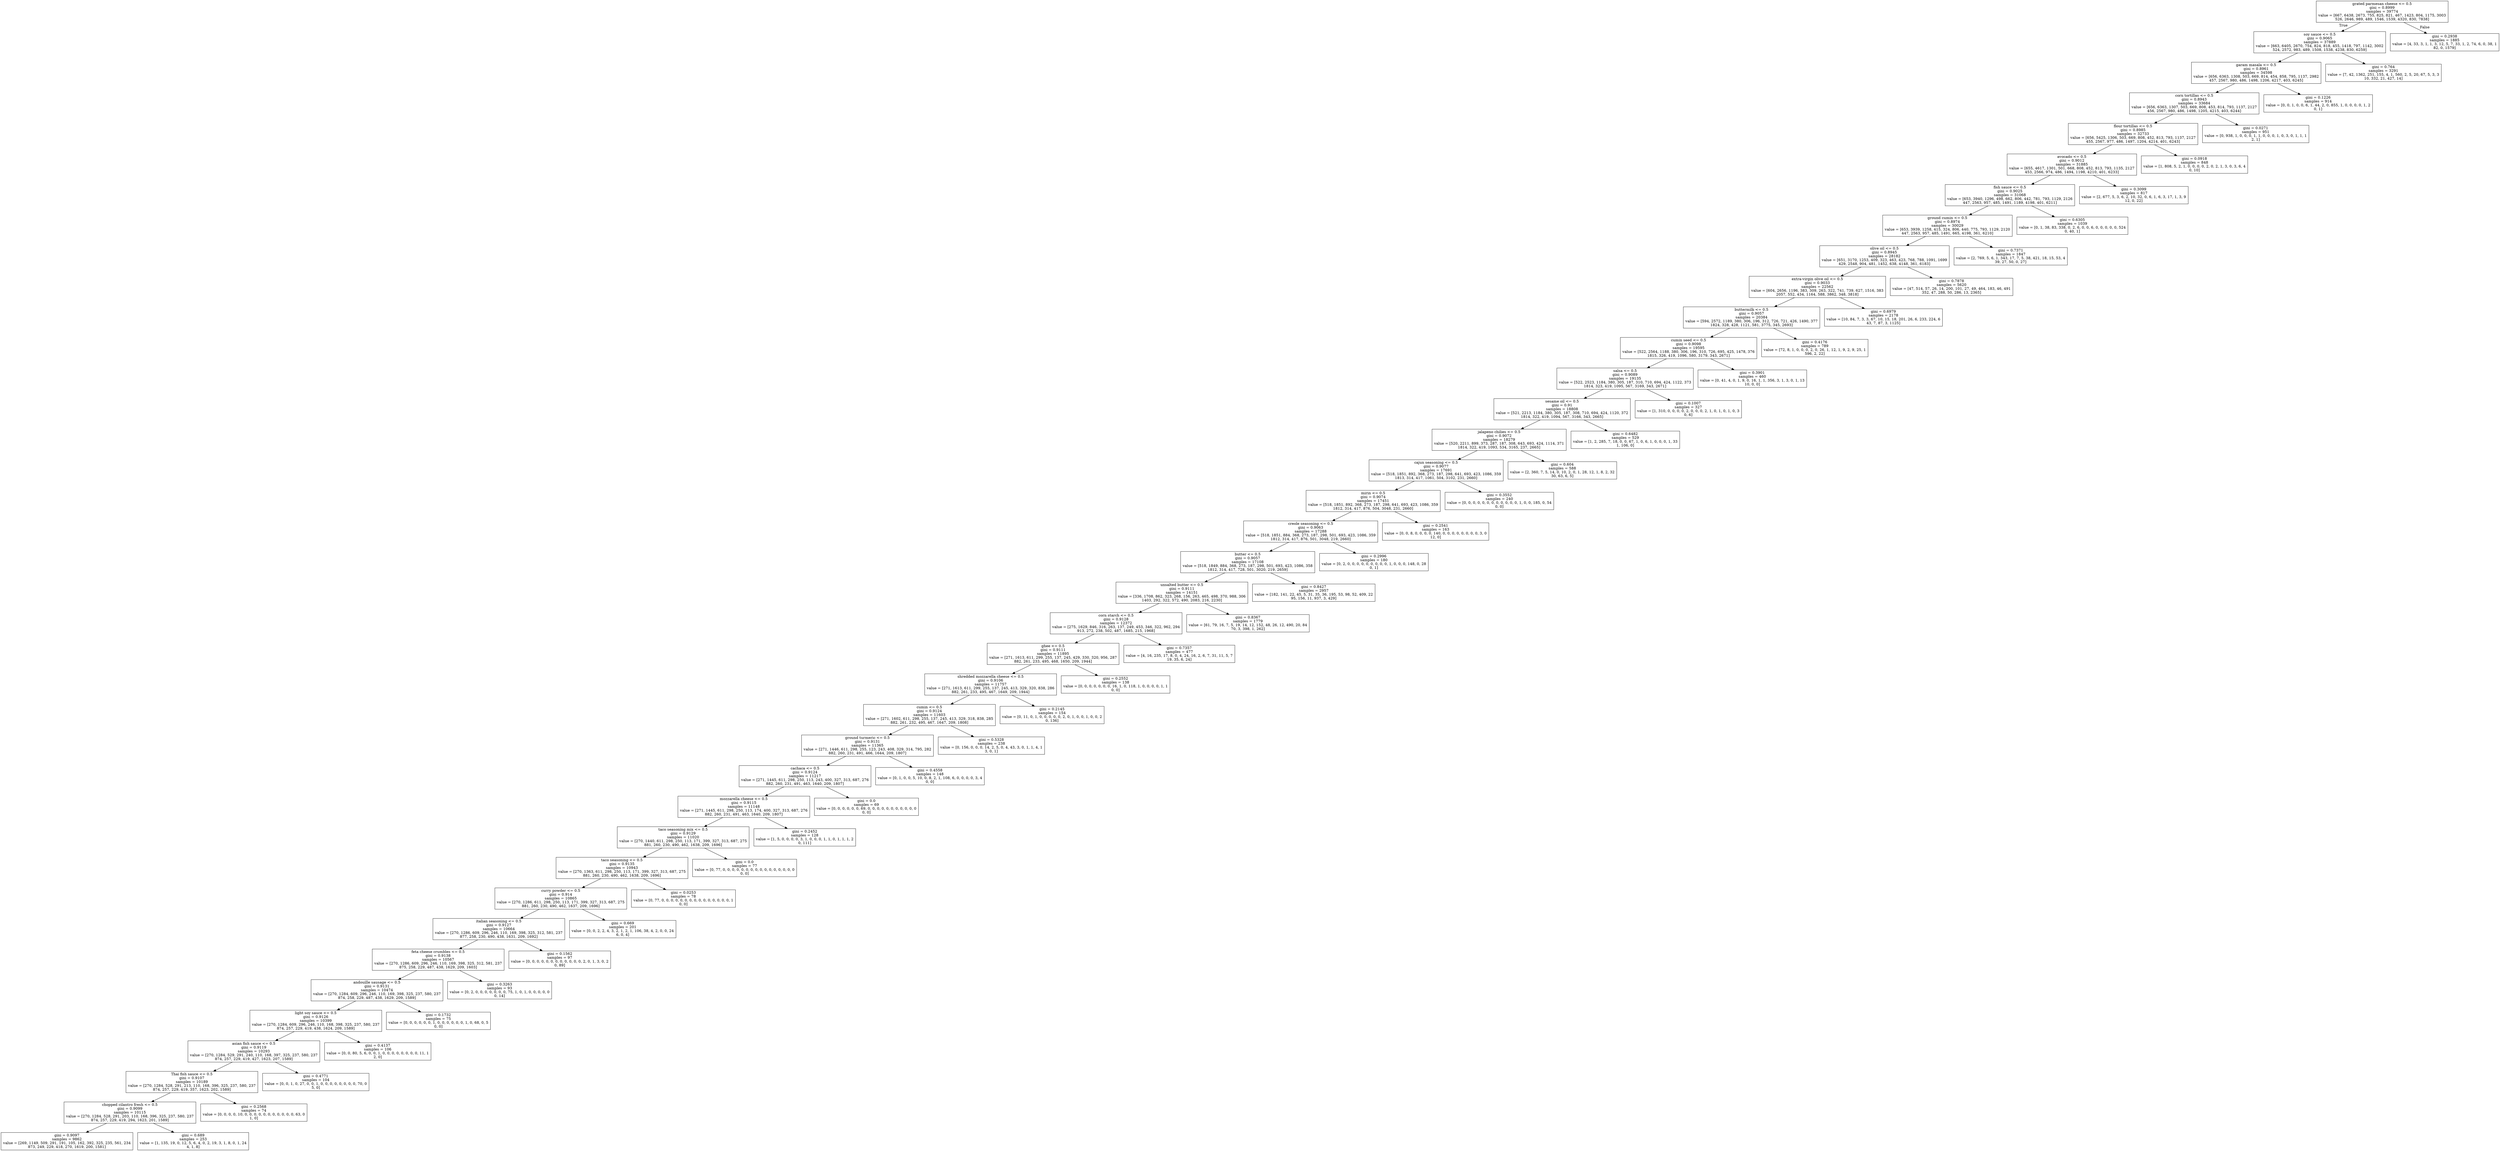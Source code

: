 digraph Tree {
node [shape=box] ;
0 [label="grated parmesan cheese <= 0.5\ngini = 0.8999\nsamples = 39774\nvalue = [667, 6438, 2673, 755, 825, 821, 467, 1423, 804, 1175, 3003\n526, 2646, 989, 489, 1546, 1539, 4320, 830, 7838]"] ;
1 [label="soy sauce <= 0.5\ngini = 0.9065\nsamples = 37889\nvalue = [663, 6405, 2670, 754, 824, 818, 455, 1418, 797, 1142, 3002\n524, 2572, 983, 489, 1508, 1538, 4238, 830, 6259]"] ;
0 -> 1 [labeldistance=2.5, labelangle=45, headlabel="True"] ;
2 [label="garam masala <= 0.5\ngini = 0.8961\nsamples = 34598\nvalue = [656, 6363, 1308, 503, 669, 814, 454, 858, 795, 1137, 2982\n457, 2567, 980, 486, 1498, 1206, 4217, 403, 6245]"] ;
1 -> 2 ;
3 [label="corn tortillas <= 0.5\ngini = 0.8943\nsamples = 33684\nvalue = [656, 6363, 1307, 503, 669, 808, 453, 814, 793, 1137, 2127\n456, 2567, 980, 486, 1498, 1205, 4215, 403, 6244]"] ;
2 -> 3 ;
4 [label="flour tortillas <= 0.5\ngini = 0.8985\nsamples = 32733\nvalue = [656, 5425, 1306, 503, 669, 808, 452, 813, 793, 1137, 2127\n455, 2567, 977, 486, 1497, 1204, 4214, 401, 6243]"] ;
3 -> 4 ;
5 [label="avocado <= 0.5\ngini = 0.9012\nsamples = 31885\nvalue = [655, 4617, 1301, 501, 668, 808, 452, 813, 793, 1135, 2127\n453, 2566, 974, 486, 1494, 1198, 4210, 401, 6233]"] ;
4 -> 5 ;
6 [label="fish sauce <= 0.5\ngini = 0.9025\nsamples = 31068\nvalue = [653, 3940, 1296, 498, 662, 806, 442, 781, 793, 1129, 2126\n447, 2563, 957, 485, 1491, 1189, 4198, 401, 6211]"] ;
5 -> 6 ;
7 [label="ground cumin <= 0.5\ngini = 0.8974\nsamples = 30029\nvalue = [653, 3939, 1258, 415, 324, 806, 440, 775, 793, 1129, 2120\n447, 2563, 957, 485, 1491, 665, 4198, 361, 6210]"] ;
6 -> 7 ;
8 [label="olive oil <= 0.5\ngini = 0.8945\nsamples = 28182\nvalue = [651, 3170, 1253, 409, 323, 463, 423, 768, 788, 1091, 1699\n429, 2548, 904, 481, 1452, 638, 4148, 361, 6183]"] ;
7 -> 8 ;
9 [label="extra-virgin olive oil <= 0.5\ngini = 0.9033\nsamples = 22562\nvalue = [604, 2656, 1196, 383, 309, 263, 322, 741, 739, 627, 1516, 383\n2057, 552, 434, 1164, 588, 3862, 348, 3818]"] ;
8 -> 9 ;
10 [label="buttermilk <= 0.5\ngini = 0.9057\nsamples = 20384\nvalue = [594, 2572, 1189, 380, 306, 196, 312, 726, 721, 426, 1490, 377\n1824, 328, 428, 1121, 581, 3775, 345, 2693]"] ;
9 -> 10 ;
11 [label="cumin seed <= 0.5\ngini = 0.9098\nsamples = 19595\nvalue = [522, 2564, 1188, 380, 306, 196, 310, 726, 695, 425, 1478, 376\n1815, 326, 419, 1096, 580, 3179, 343, 2671]"] ;
10 -> 11 ;
12 [label="salsa <= 0.5\ngini = 0.9089\nsamples = 19135\nvalue = [522, 2523, 1184, 380, 305, 187, 310, 710, 694, 424, 1122, 373\n1814, 323, 419, 1095, 567, 3169, 343, 2671]"] ;
11 -> 12 ;
13 [label="sesame oil <= 0.5\ngini = 0.91\nsamples = 18808\nvalue = [521, 2213, 1184, 380, 305, 187, 308, 710, 694, 424, 1120, 372\n1814, 322, 419, 1094, 567, 3166, 343, 2665]"] ;
12 -> 13 ;
14 [label="jalapeno chilies <= 0.5\ngini = 0.9072\nsamples = 18279\nvalue = [520, 2211, 899, 373, 287, 187, 308, 643, 693, 424, 1114, 371\n1814, 322, 419, 1093, 534, 3165, 237, 2665]"] ;
13 -> 14 ;
15 [label="cajun seasoning <= 0.5\ngini = 0.9077\nsamples = 17691\nvalue = [518, 1851, 892, 368, 273, 187, 298, 641, 693, 423, 1086, 359\n1813, 314, 417, 1061, 504, 3102, 231, 2660]"] ;
14 -> 15 ;
16 [label="mirin <= 0.5\ngini = 0.9074\nsamples = 17451\nvalue = [518, 1851, 892, 368, 273, 187, 298, 641, 693, 423, 1086, 359\n1812, 314, 417, 876, 504, 3048, 231, 2660]"] ;
15 -> 16 ;
17 [label="creole seasoning <= 0.5\ngini = 0.9063\nsamples = 17288\nvalue = [518, 1851, 884, 368, 273, 187, 298, 501, 693, 423, 1086, 359\n1812, 314, 417, 876, 501, 3048, 219, 2660]"] ;
16 -> 17 ;
18 [label="butter <= 0.5\ngini = 0.9057\nsamples = 17108\nvalue = [518, 1849, 884, 368, 273, 187, 298, 501, 693, 423, 1086, 358\n1812, 314, 417, 728, 501, 3020, 219, 2659]"] ;
17 -> 18 ;
19 [label="unsalted butter <= 0.5\ngini = 0.9111\nsamples = 14151\nvalue = [336, 1708, 862, 323, 268, 156, 263, 465, 498, 370, 988, 306\n1403, 292, 322, 572, 490, 2083, 216, 2230]"] ;
18 -> 19 ;
20 [label="corn starch <= 0.5\ngini = 0.9128\nsamples = 12372\nvalue = [275, 1629, 846, 316, 263, 137, 249, 453, 346, 322, 962, 294\n913, 272, 238, 502, 487, 1685, 215, 1968]"] ;
19 -> 20 ;
21 [label="ghee <= 0.5\ngini = 0.9111\nsamples = 11895\nvalue = [271, 1613, 611, 299, 255, 137, 245, 429, 330, 320, 956, 287\n882, 261, 233, 495, 468, 1650, 209, 1944]"] ;
20 -> 21 ;
22 [label="shredded mozzarella cheese <= 0.5\ngini = 0.9106\nsamples = 11757\nvalue = [271, 1613, 611, 299, 255, 137, 245, 413, 329, 320, 838, 286\n882, 261, 233, 495, 467, 1649, 209, 1944]"] ;
21 -> 22 ;
23 [label="cumin <= 0.5\ngini = 0.9124\nsamples = 11603\nvalue = [271, 1602, 611, 298, 255, 137, 245, 413, 329, 318, 838, 285\n882, 261, 232, 495, 467, 1647, 209, 1808]"] ;
22 -> 23 ;
24 [label="ground turmeric <= 0.5\ngini = 0.9131\nsamples = 11365\nvalue = [271, 1446, 611, 298, 255, 123, 243, 408, 329, 314, 795, 282\n882, 260, 231, 491, 466, 1644, 209, 1807]"] ;
23 -> 24 ;
25 [label="cachaca <= 0.5\ngini = 0.9124\nsamples = 11217\nvalue = [271, 1445, 611, 298, 250, 113, 243, 400, 327, 313, 687, 276\n882, 260, 231, 491, 463, 1640, 209, 1807]"] ;
24 -> 25 ;
26 [label="mozzarella cheese <= 0.5\ngini = 0.9115\nsamples = 11148\nvalue = [271, 1445, 611, 298, 250, 113, 174, 400, 327, 313, 687, 276\n882, 260, 231, 491, 463, 1640, 209, 1807]"] ;
25 -> 26 ;
27 [label="taco seasoning mix <= 0.5\ngini = 0.9129\nsamples = 11020\nvalue = [270, 1440, 611, 298, 250, 113, 171, 399, 327, 313, 687, 275\n881, 260, 230, 490, 462, 1638, 209, 1696]"] ;
26 -> 27 ;
28 [label="taco seasoning <= 0.5\ngini = 0.9135\nsamples = 10943\nvalue = [270, 1363, 611, 298, 250, 113, 171, 399, 327, 313, 687, 275\n881, 260, 230, 490, 462, 1638, 209, 1696]"] ;
27 -> 28 ;
29 [label="curry powder <= 0.5\ngini = 0.914\nsamples = 10865\nvalue = [270, 1286, 611, 298, 250, 113, 171, 399, 327, 313, 687, 275\n881, 260, 230, 490, 462, 1637, 209, 1696]"] ;
28 -> 29 ;
30 [label="italian seasoning <= 0.5\ngini = 0.9127\nsamples = 10664\nvalue = [270, 1286, 609, 296, 246, 110, 169, 398, 325, 312, 581, 237\n877, 258, 230, 490, 438, 1631, 209, 1692]"] ;
29 -> 30 ;
31 [label="feta cheese crumbles <= 0.5\ngini = 0.9138\nsamples = 10567\nvalue = [270, 1286, 609, 296, 246, 110, 169, 398, 325, 312, 581, 237\n875, 258, 229, 487, 438, 1629, 209, 1603]"] ;
30 -> 31 ;
32 [label="andouille sausage <= 0.5\ngini = 0.9131\nsamples = 10474\nvalue = [270, 1284, 609, 296, 246, 110, 169, 398, 325, 237, 580, 237\n874, 258, 229, 487, 438, 1629, 209, 1589]"] ;
31 -> 32 ;
33 [label="light soy sauce <= 0.5\ngini = 0.9126\nsamples = 10399\nvalue = [270, 1284, 609, 296, 246, 110, 168, 398, 325, 237, 580, 237\n874, 257, 229, 419, 438, 1624, 209, 1589]"] ;
32 -> 33 ;
34 [label="asian fish sauce <= 0.5\ngini = 0.9119\nsamples = 10293\nvalue = [270, 1284, 529, 291, 240, 110, 168, 397, 325, 237, 580, 237\n874, 257, 229, 419, 427, 1623, 207, 1589]"] ;
33 -> 34 ;
35 [label="Thai fish sauce <= 0.5\ngini = 0.9107\nsamples = 10189\nvalue = [270, 1284, 528, 291, 213, 110, 168, 396, 325, 237, 580, 237\n874, 257, 229, 419, 357, 1623, 202, 1589]"] ;
34 -> 35 ;
36 [label="chopped cilantro fresh <= 0.5\ngini = 0.9099\nsamples = 10115\nvalue = [270, 1284, 528, 291, 203, 110, 168, 396, 325, 237, 580, 237\n874, 257, 229, 419, 294, 1623, 201, 1589]"] ;
35 -> 36 ;
37 [label="gini = 0.9097\nsamples = 9862\nvalue = [269, 1149, 509, 291, 191, 105, 162, 392, 325, 235, 561, 234\n873, 249, 229, 418, 270, 1619, 200, 1581]"] ;
36 -> 37 ;
38 [label="gini = 0.689\nsamples = 253\nvalue = [1, 135, 19, 0, 12, 5, 6, 4, 0, 2, 19, 3, 1, 8, 0, 1, 24\n4, 1, 8]"] ;
36 -> 38 ;
39 [label="gini = 0.2568\nsamples = 74\nvalue = [0, 0, 0, 0, 10, 0, 0, 0, 0, 0, 0, 0, 0, 0, 0, 0, 63, 0\n1, 0]"] ;
35 -> 39 ;
40 [label="gini = 0.4771\nsamples = 104\nvalue = [0, 0, 1, 0, 27, 0, 0, 1, 0, 0, 0, 0, 0, 0, 0, 0, 70, 0\n5, 0]"] ;
34 -> 40 ;
41 [label="gini = 0.4137\nsamples = 106\nvalue = [0, 0, 80, 5, 6, 0, 0, 1, 0, 0, 0, 0, 0, 0, 0, 0, 11, 1\n2, 0]"] ;
33 -> 41 ;
42 [label="gini = 0.1732\nsamples = 75\nvalue = [0, 0, 0, 0, 0, 0, 1, 0, 0, 0, 0, 0, 0, 1, 0, 68, 0, 5\n0, 0]"] ;
32 -> 42 ;
43 [label="gini = 0.3263\nsamples = 93\nvalue = [0, 2, 0, 0, 0, 0, 0, 0, 0, 75, 1, 0, 1, 0, 0, 0, 0, 0\n0, 14]"] ;
31 -> 43 ;
44 [label="gini = 0.1562\nsamples = 97\nvalue = [0, 0, 0, 0, 0, 0, 0, 0, 0, 0, 0, 0, 2, 0, 1, 3, 0, 2\n0, 89]"] ;
30 -> 44 ;
45 [label="gini = 0.669\nsamples = 201\nvalue = [0, 0, 2, 2, 4, 3, 2, 1, 2, 1, 106, 38, 4, 2, 0, 0, 24\n6, 0, 4]"] ;
29 -> 45 ;
46 [label="gini = 0.0253\nsamples = 78\nvalue = [0, 77, 0, 0, 0, 0, 0, 0, 0, 0, 0, 0, 0, 0, 0, 0, 0, 1\n0, 0]"] ;
28 -> 46 ;
47 [label="gini = 0.0\nsamples = 77\nvalue = [0, 77, 0, 0, 0, 0, 0, 0, 0, 0, 0, 0, 0, 0, 0, 0, 0, 0\n0, 0]"] ;
27 -> 47 ;
48 [label="gini = 0.2452\nsamples = 128\nvalue = [1, 5, 0, 0, 0, 0, 3, 1, 0, 0, 0, 1, 1, 0, 1, 1, 1, 2\n0, 111]"] ;
26 -> 48 ;
49 [label="gini = 0.0\nsamples = 69\nvalue = [0, 0, 0, 0, 0, 0, 69, 0, 0, 0, 0, 0, 0, 0, 0, 0, 0, 0\n0, 0]"] ;
25 -> 49 ;
50 [label="gini = 0.4558\nsamples = 148\nvalue = [0, 1, 0, 0, 5, 10, 0, 8, 2, 1, 108, 6, 0, 0, 0, 0, 3, 4\n0, 0]"] ;
24 -> 50 ;
51 [label="gini = 0.5328\nsamples = 238\nvalue = [0, 156, 0, 0, 0, 14, 2, 5, 0, 4, 43, 3, 0, 1, 1, 4, 1\n3, 0, 1]"] ;
23 -> 51 ;
52 [label="gini = 0.2145\nsamples = 154\nvalue = [0, 11, 0, 1, 0, 0, 0, 0, 0, 2, 0, 1, 0, 0, 1, 0, 0, 2\n0, 136]"] ;
22 -> 52 ;
53 [label="gini = 0.2552\nsamples = 138\nvalue = [0, 0, 0, 0, 0, 0, 0, 16, 1, 0, 118, 1, 0, 0, 0, 0, 1, 1\n0, 0]"] ;
21 -> 53 ;
54 [label="gini = 0.7357\nsamples = 477\nvalue = [4, 16, 235, 17, 8, 0, 4, 24, 16, 2, 6, 7, 31, 11, 5, 7\n19, 35, 6, 24]"] ;
20 -> 54 ;
55 [label="gini = 0.8367\nsamples = 1779\nvalue = [61, 79, 16, 7, 5, 19, 14, 12, 152, 48, 26, 12, 490, 20, 84\n70, 3, 398, 1, 262]"] ;
19 -> 55 ;
56 [label="gini = 0.8427\nsamples = 2957\nvalue = [182, 141, 22, 45, 5, 31, 35, 36, 195, 53, 98, 52, 409, 22\n95, 156, 11, 937, 3, 429]"] ;
18 -> 56 ;
57 [label="gini = 0.2996\nsamples = 180\nvalue = [0, 2, 0, 0, 0, 0, 0, 0, 0, 0, 0, 1, 0, 0, 0, 148, 0, 28\n0, 1]"] ;
17 -> 57 ;
58 [label="gini = 0.2541\nsamples = 163\nvalue = [0, 0, 8, 0, 0, 0, 0, 140, 0, 0, 0, 0, 0, 0, 0, 0, 3, 0\n12, 0]"] ;
16 -> 58 ;
59 [label="gini = 0.3552\nsamples = 240\nvalue = [0, 0, 0, 0, 0, 0, 0, 0, 0, 0, 0, 0, 1, 0, 0, 185, 0, 54\n0, 0]"] ;
15 -> 59 ;
60 [label="gini = 0.604\nsamples = 588\nvalue = [2, 360, 7, 5, 14, 0, 10, 2, 0, 1, 28, 12, 1, 8, 2, 32\n30, 63, 6, 5]"] ;
14 -> 60 ;
61 [label="gini = 0.6482\nsamples = 529\nvalue = [1, 2, 285, 7, 18, 0, 0, 67, 1, 0, 6, 1, 0, 0, 0, 1, 33\n1, 106, 0]"] ;
13 -> 61 ;
62 [label="gini = 0.1007\nsamples = 327\nvalue = [1, 310, 0, 0, 0, 0, 2, 0, 0, 0, 2, 1, 0, 1, 0, 1, 0, 3\n0, 6]"] ;
12 -> 62 ;
63 [label="gini = 0.3901\nsamples = 460\nvalue = [0, 41, 4, 0, 1, 9, 0, 16, 1, 1, 356, 3, 1, 3, 0, 1, 13\n10, 0, 0]"] ;
11 -> 63 ;
64 [label="gini = 0.4176\nsamples = 789\nvalue = [72, 8, 1, 0, 0, 0, 2, 0, 26, 1, 12, 1, 9, 2, 9, 25, 1\n596, 2, 22]"] ;
10 -> 64 ;
65 [label="gini = 0.6979\nsamples = 2178\nvalue = [10, 84, 7, 3, 3, 67, 10, 15, 18, 201, 26, 6, 233, 224, 6\n43, 7, 87, 3, 1125]"] ;
9 -> 65 ;
66 [label="gini = 0.7878\nsamples = 5620\nvalue = [47, 514, 57, 26, 14, 200, 101, 27, 49, 464, 183, 46, 491\n352, 47, 288, 50, 286, 13, 2365]"] ;
8 -> 66 ;
67 [label="gini = 0.7371\nsamples = 1847\nvalue = [2, 769, 5, 6, 1, 343, 17, 7, 5, 38, 421, 18, 15, 53, 4\n39, 27, 50, 0, 27]"] ;
7 -> 67 ;
68 [label="gini = 0.6305\nsamples = 1039\nvalue = [0, 1, 38, 83, 338, 0, 2, 6, 0, 0, 6, 0, 0, 0, 0, 0, 524\n0, 40, 1]"] ;
6 -> 68 ;
69 [label="gini = 0.3099\nsamples = 817\nvalue = [2, 677, 5, 3, 6, 2, 10, 32, 0, 6, 1, 6, 3, 17, 1, 3, 9\n12, 0, 22]"] ;
5 -> 69 ;
70 [label="gini = 0.0918\nsamples = 848\nvalue = [1, 808, 5, 2, 1, 0, 0, 0, 0, 2, 0, 2, 1, 3, 0, 3, 6, 4\n0, 10]"] ;
4 -> 70 ;
71 [label="gini = 0.0271\nsamples = 951\nvalue = [0, 938, 1, 0, 0, 0, 1, 1, 0, 0, 0, 1, 0, 3, 0, 1, 1, 1\n2, 1]"] ;
3 -> 71 ;
72 [label="gini = 0.1226\nsamples = 914\nvalue = [0, 0, 1, 0, 0, 6, 1, 44, 2, 0, 855, 1, 0, 0, 0, 0, 1, 2\n0, 1]"] ;
2 -> 72 ;
73 [label="gini = 0.764\nsamples = 3291\nvalue = [7, 42, 1362, 251, 155, 4, 1, 560, 2, 5, 20, 67, 5, 3, 3\n10, 332, 21, 427, 14]"] ;
1 -> 73 ;
74 [label="gini = 0.2938\nsamples = 1885\nvalue = [4, 33, 3, 1, 1, 3, 12, 5, 7, 33, 1, 2, 74, 6, 0, 38, 1\n82, 0, 1579]"] ;
0 -> 74 [labeldistance=2.5, labelangle=-45, headlabel="False"] ;
}